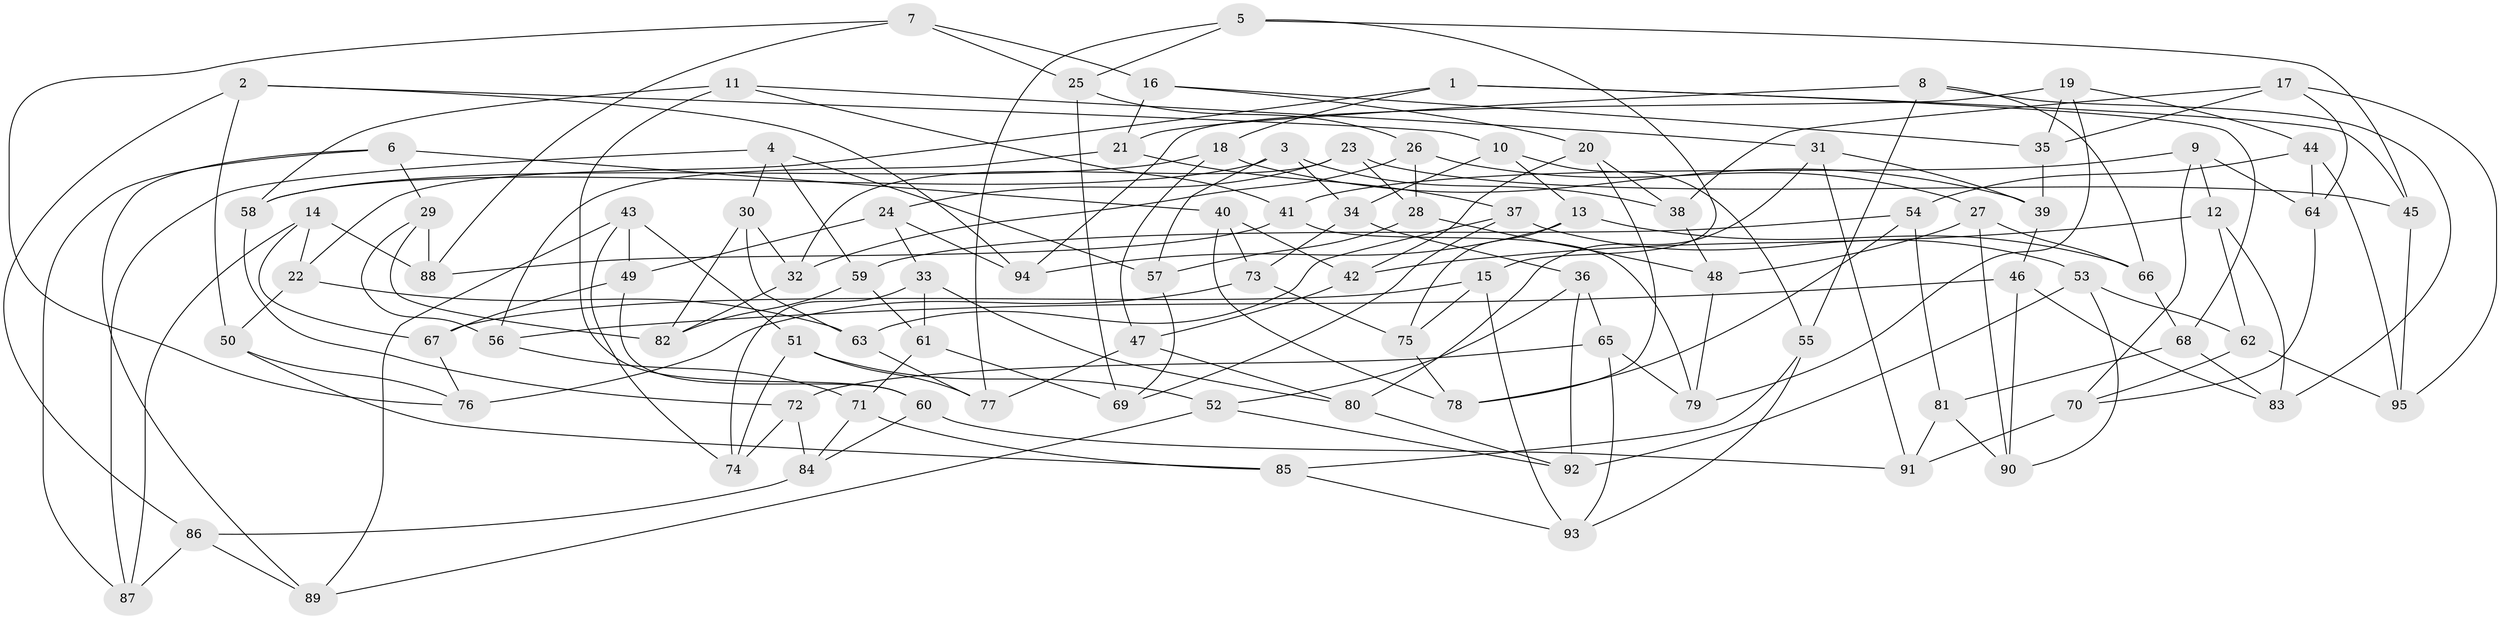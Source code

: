 // coarse degree distribution, {6: 0.5172413793103449, 5: 0.1206896551724138, 4: 0.3448275862068966, 3: 0.017241379310344827}
// Generated by graph-tools (version 1.1) at 2025/52/02/27/25 19:52:33]
// undirected, 95 vertices, 190 edges
graph export_dot {
graph [start="1"]
  node [color=gray90,style=filled];
  1;
  2;
  3;
  4;
  5;
  6;
  7;
  8;
  9;
  10;
  11;
  12;
  13;
  14;
  15;
  16;
  17;
  18;
  19;
  20;
  21;
  22;
  23;
  24;
  25;
  26;
  27;
  28;
  29;
  30;
  31;
  32;
  33;
  34;
  35;
  36;
  37;
  38;
  39;
  40;
  41;
  42;
  43;
  44;
  45;
  46;
  47;
  48;
  49;
  50;
  51;
  52;
  53;
  54;
  55;
  56;
  57;
  58;
  59;
  60;
  61;
  62;
  63;
  64;
  65;
  66;
  67;
  68;
  69;
  70;
  71;
  72;
  73;
  74;
  75;
  76;
  77;
  78;
  79;
  80;
  81;
  82;
  83;
  84;
  85;
  86;
  87;
  88;
  89;
  90;
  91;
  92;
  93;
  94;
  95;
  1 -- 18;
  1 -- 22;
  1 -- 45;
  1 -- 68;
  2 -- 86;
  2 -- 50;
  2 -- 10;
  2 -- 94;
  3 -- 34;
  3 -- 38;
  3 -- 58;
  3 -- 57;
  4 -- 87;
  4 -- 59;
  4 -- 30;
  4 -- 57;
  5 -- 15;
  5 -- 25;
  5 -- 45;
  5 -- 77;
  6 -- 89;
  6 -- 29;
  6 -- 87;
  6 -- 40;
  7 -- 76;
  7 -- 25;
  7 -- 16;
  7 -- 88;
  8 -- 21;
  8 -- 66;
  8 -- 55;
  8 -- 83;
  9 -- 12;
  9 -- 64;
  9 -- 41;
  9 -- 70;
  10 -- 13;
  10 -- 55;
  10 -- 34;
  11 -- 58;
  11 -- 60;
  11 -- 41;
  11 -- 31;
  12 -- 83;
  12 -- 42;
  12 -- 62;
  13 -- 94;
  13 -- 75;
  13 -- 66;
  14 -- 87;
  14 -- 88;
  14 -- 22;
  14 -- 67;
  15 -- 67;
  15 -- 93;
  15 -- 75;
  16 -- 21;
  16 -- 20;
  16 -- 35;
  17 -- 95;
  17 -- 35;
  17 -- 38;
  17 -- 64;
  18 -- 47;
  18 -- 58;
  18 -- 39;
  19 -- 35;
  19 -- 44;
  19 -- 79;
  19 -- 94;
  20 -- 42;
  20 -- 38;
  20 -- 78;
  21 -- 37;
  21 -- 56;
  22 -- 50;
  22 -- 63;
  23 -- 32;
  23 -- 24;
  23 -- 45;
  23 -- 28;
  24 -- 49;
  24 -- 33;
  24 -- 94;
  25 -- 26;
  25 -- 69;
  26 -- 27;
  26 -- 32;
  26 -- 28;
  27 -- 90;
  27 -- 48;
  27 -- 66;
  28 -- 57;
  28 -- 48;
  29 -- 82;
  29 -- 88;
  29 -- 56;
  30 -- 82;
  30 -- 32;
  30 -- 63;
  31 -- 80;
  31 -- 91;
  31 -- 39;
  32 -- 82;
  33 -- 74;
  33 -- 80;
  33 -- 61;
  34 -- 73;
  34 -- 36;
  35 -- 39;
  36 -- 52;
  36 -- 92;
  36 -- 65;
  37 -- 63;
  37 -- 53;
  37 -- 69;
  38 -- 48;
  39 -- 46;
  40 -- 42;
  40 -- 78;
  40 -- 73;
  41 -- 79;
  41 -- 88;
  42 -- 47;
  43 -- 51;
  43 -- 74;
  43 -- 49;
  43 -- 89;
  44 -- 64;
  44 -- 54;
  44 -- 95;
  45 -- 95;
  46 -- 56;
  46 -- 83;
  46 -- 90;
  47 -- 80;
  47 -- 77;
  48 -- 79;
  49 -- 60;
  49 -- 67;
  50 -- 85;
  50 -- 76;
  51 -- 74;
  51 -- 52;
  51 -- 77;
  52 -- 92;
  52 -- 89;
  53 -- 92;
  53 -- 62;
  53 -- 90;
  54 -- 78;
  54 -- 59;
  54 -- 81;
  55 -- 85;
  55 -- 93;
  56 -- 71;
  57 -- 69;
  58 -- 72;
  59 -- 82;
  59 -- 61;
  60 -- 84;
  60 -- 91;
  61 -- 71;
  61 -- 69;
  62 -- 70;
  62 -- 95;
  63 -- 77;
  64 -- 70;
  65 -- 72;
  65 -- 93;
  65 -- 79;
  66 -- 68;
  67 -- 76;
  68 -- 81;
  68 -- 83;
  70 -- 91;
  71 -- 85;
  71 -- 84;
  72 -- 84;
  72 -- 74;
  73 -- 75;
  73 -- 76;
  75 -- 78;
  80 -- 92;
  81 -- 90;
  81 -- 91;
  84 -- 86;
  85 -- 93;
  86 -- 89;
  86 -- 87;
}
